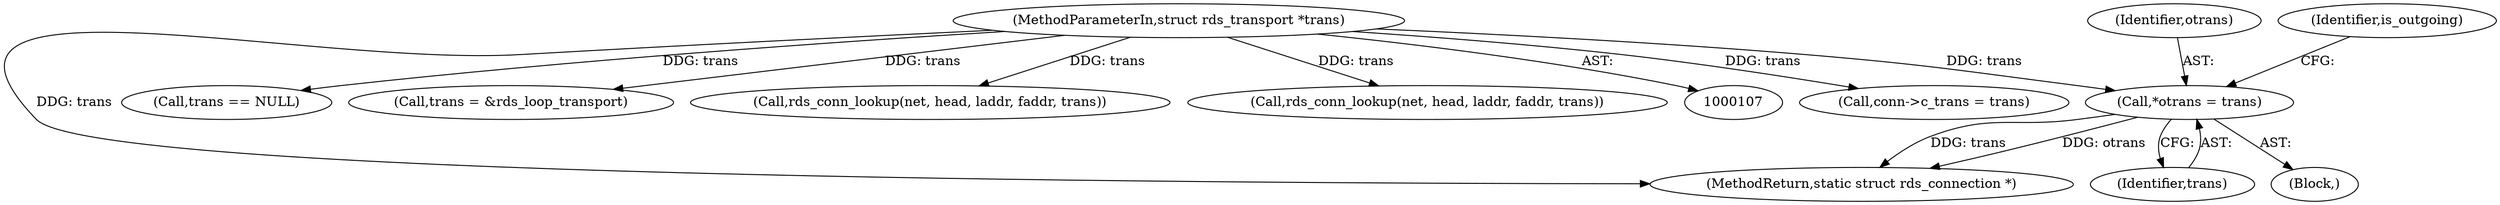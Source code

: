 digraph "0_linux_74e98eb085889b0d2d4908f59f6e00026063014f@pointer" {
"1000130" [label="(Call,*otrans = trans)"];
"1000111" [label="(MethodParameterIn,struct rds_transport *trans)"];
"1000299" [label="(Call,conn->c_trans = trans)"];
"1000114" [label="(Block,)"];
"1000495" [label="(MethodReturn,static struct rds_connection *)"];
"1000286" [label="(Call,trans == NULL)"];
"1000131" [label="(Identifier,otrans)"];
"1000281" [label="(Call,trans = &rds_loop_transport)"];
"1000442" [label="(Call,rds_conn_lookup(net, head, laddr, faddr, trans))"];
"1000130" [label="(Call,*otrans = trans)"];
"1000136" [label="(Identifier,is_outgoing)"];
"1000132" [label="(Identifier,trans)"];
"1000111" [label="(MethodParameterIn,struct rds_transport *trans)"];
"1000146" [label="(Call,rds_conn_lookup(net, head, laddr, faddr, trans))"];
"1000130" -> "1000114"  [label="AST: "];
"1000130" -> "1000132"  [label="CFG: "];
"1000131" -> "1000130"  [label="AST: "];
"1000132" -> "1000130"  [label="AST: "];
"1000136" -> "1000130"  [label="CFG: "];
"1000130" -> "1000495"  [label="DDG: trans"];
"1000130" -> "1000495"  [label="DDG: otrans"];
"1000111" -> "1000130"  [label="DDG: trans"];
"1000111" -> "1000107"  [label="AST: "];
"1000111" -> "1000495"  [label="DDG: trans"];
"1000111" -> "1000146"  [label="DDG: trans"];
"1000111" -> "1000281"  [label="DDG: trans"];
"1000111" -> "1000286"  [label="DDG: trans"];
"1000111" -> "1000299"  [label="DDG: trans"];
"1000111" -> "1000442"  [label="DDG: trans"];
}
